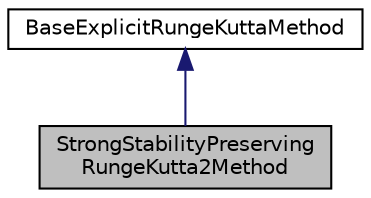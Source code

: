 digraph "StrongStabilityPreservingRungeKutta2Method"
{
  edge [fontname="Helvetica",fontsize="10",labelfontname="Helvetica",labelfontsize="10"];
  node [fontname="Helvetica",fontsize="10",shape=record];
  Node2 [label="StrongStabilityPreserving\lRungeKutta2Method",height=0.2,width=0.4,color="black", fillcolor="grey75", style="filled", fontcolor="black"];
  Node3 -> Node2 [dir="back",color="midnightblue",fontsize="10",style="solid",fontname="Helvetica"];
  Node3 [label="BaseExplicitRungeKuttaMethod",height=0.2,width=0.4,color="black", fillcolor="white", style="filled",URL="$classBaseExplicitRungeKuttaMethod.html"];
}
